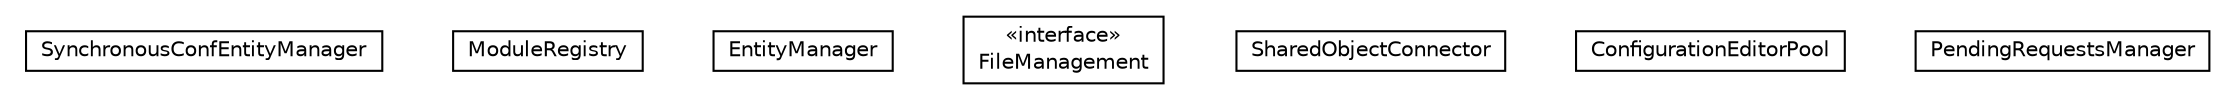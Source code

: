#!/usr/local/bin/dot
#
# Class diagram 
# Generated by UMLGraph version R5_6-24-gf6e263 (http://www.umlgraph.org/)
#

digraph G {
	edge [fontname="Helvetica",fontsize=10,labelfontname="Helvetica",labelfontsize=10];
	node [fontname="Helvetica",fontsize=10,shape=plaintext];
	nodesep=0.25;
	ranksep=0.5;
	// org.universAAL.middleware.managers.configuration.core.impl.secondaryManagers.SynchronousConfEntityManager
	c35246 [label=<<table title="org.universAAL.middleware.managers.configuration.core.impl.secondaryManagers.SynchronousConfEntityManager" border="0" cellborder="1" cellspacing="0" cellpadding="2" port="p" href="./SynchronousConfEntityManager.html">
		<tr><td><table border="0" cellspacing="0" cellpadding="1">
<tr><td align="center" balign="center"> SynchronousConfEntityManager </td></tr>
		</table></td></tr>
		</table>>, URL="./SynchronousConfEntityManager.html", fontname="Helvetica", fontcolor="black", fontsize=10.0];
	// org.universAAL.middleware.managers.configuration.core.impl.secondaryManagers.ModuleRegistry
	c35247 [label=<<table title="org.universAAL.middleware.managers.configuration.core.impl.secondaryManagers.ModuleRegistry" border="0" cellborder="1" cellspacing="0" cellpadding="2" port="p" href="./ModuleRegistry.html">
		<tr><td><table border="0" cellspacing="0" cellpadding="1">
<tr><td align="center" balign="center"> ModuleRegistry </td></tr>
		</table></td></tr>
		</table>>, URL="./ModuleRegistry.html", fontname="Helvetica", fontcolor="black", fontsize=10.0];
	// org.universAAL.middleware.managers.configuration.core.impl.secondaryManagers.EntityManager
	c35248 [label=<<table title="org.universAAL.middleware.managers.configuration.core.impl.secondaryManagers.EntityManager" border="0" cellborder="1" cellspacing="0" cellpadding="2" port="p" href="./EntityManager.html">
		<tr><td><table border="0" cellspacing="0" cellpadding="1">
<tr><td align="center" balign="center"> EntityManager </td></tr>
		</table></td></tr>
		</table>>, URL="./EntityManager.html", fontname="Helvetica", fontcolor="black", fontsize=10.0];
	// org.universAAL.middleware.managers.configuration.core.impl.secondaryManagers.FileManagement
	c35249 [label=<<table title="org.universAAL.middleware.managers.configuration.core.impl.secondaryManagers.FileManagement" border="0" cellborder="1" cellspacing="0" cellpadding="2" port="p" href="./FileManagement.html">
		<tr><td><table border="0" cellspacing="0" cellpadding="1">
<tr><td align="center" balign="center"> &#171;interface&#187; </td></tr>
<tr><td align="center" balign="center"> FileManagement </td></tr>
		</table></td></tr>
		</table>>, URL="./FileManagement.html", fontname="Helvetica", fontcolor="black", fontsize=10.0];
	// org.universAAL.middleware.managers.configuration.core.impl.secondaryManagers.SharedObjectConnector
	c35250 [label=<<table title="org.universAAL.middleware.managers.configuration.core.impl.secondaryManagers.SharedObjectConnector" border="0" cellborder="1" cellspacing="0" cellpadding="2" port="p" href="./SharedObjectConnector.html">
		<tr><td><table border="0" cellspacing="0" cellpadding="1">
<tr><td align="center" balign="center"> SharedObjectConnector </td></tr>
		</table></td></tr>
		</table>>, URL="./SharedObjectConnector.html", fontname="Helvetica", fontcolor="black", fontsize=10.0];
	// org.universAAL.middleware.managers.configuration.core.impl.secondaryManagers.ConfigurationEditorPool
	c35251 [label=<<table title="org.universAAL.middleware.managers.configuration.core.impl.secondaryManagers.ConfigurationEditorPool" border="0" cellborder="1" cellspacing="0" cellpadding="2" port="p" href="./ConfigurationEditorPool.html">
		<tr><td><table border="0" cellspacing="0" cellpadding="1">
<tr><td align="center" balign="center"> ConfigurationEditorPool </td></tr>
		</table></td></tr>
		</table>>, URL="./ConfigurationEditorPool.html", fontname="Helvetica", fontcolor="black", fontsize=10.0];
	// org.universAAL.middleware.managers.configuration.core.impl.secondaryManagers.PendingRequestsManager
	c35252 [label=<<table title="org.universAAL.middleware.managers.configuration.core.impl.secondaryManagers.PendingRequestsManager" border="0" cellborder="1" cellspacing="0" cellpadding="2" port="p" href="./PendingRequestsManager.html">
		<tr><td><table border="0" cellspacing="0" cellpadding="1">
<tr><td align="center" balign="center"> PendingRequestsManager </td></tr>
		</table></td></tr>
		</table>>, URL="./PendingRequestsManager.html", fontname="Helvetica", fontcolor="black", fontsize=10.0];
}

